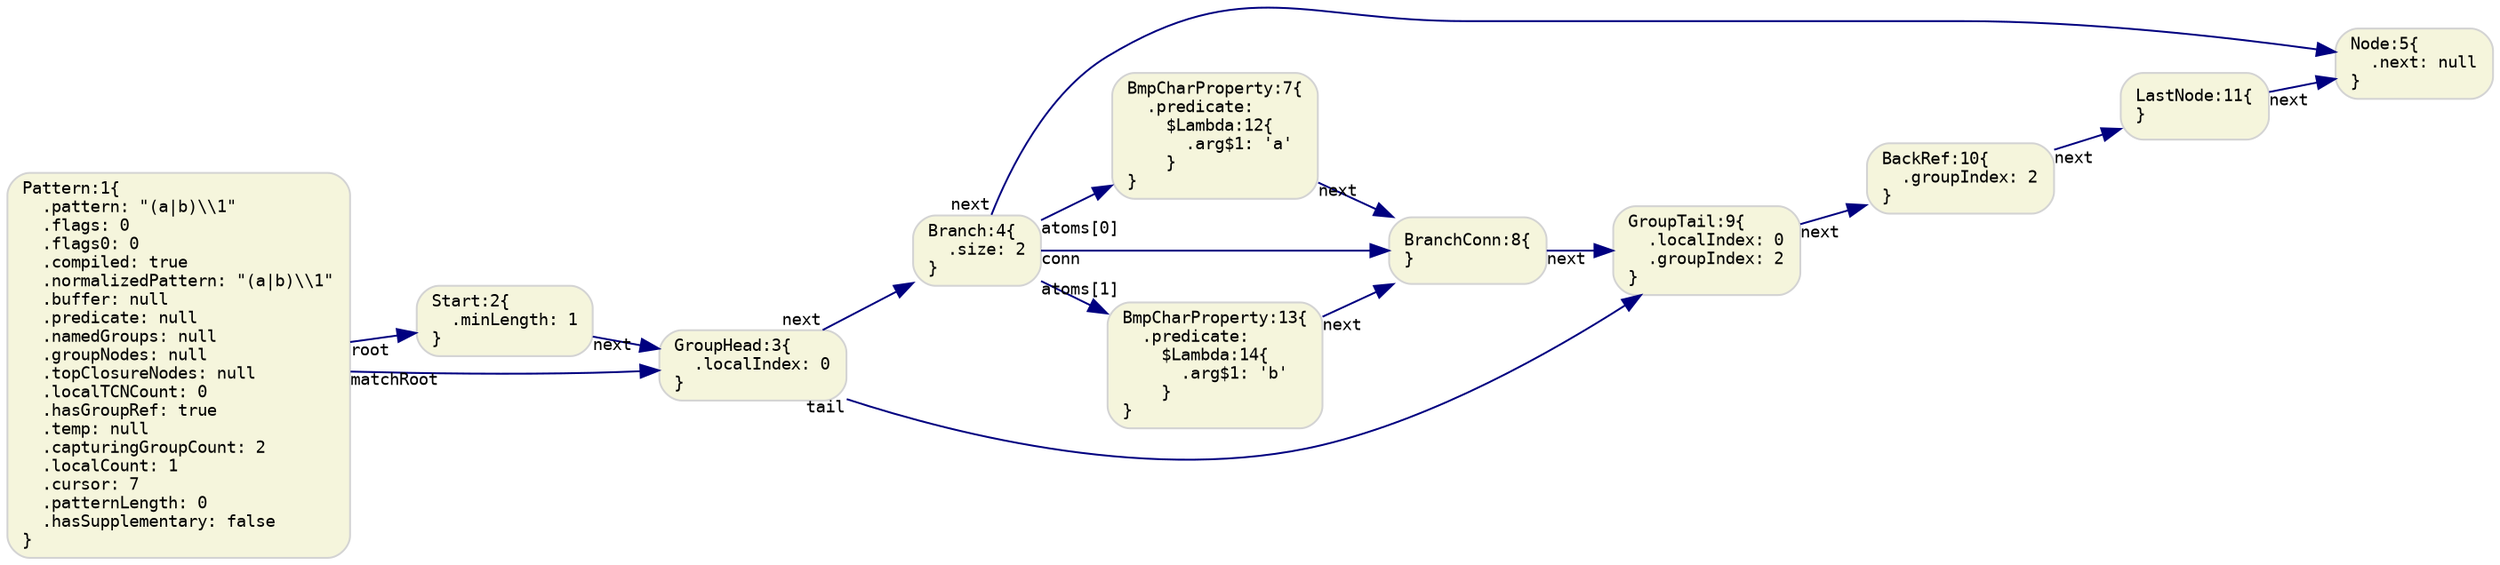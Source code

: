 digraph G {
  rankdir=LR;
  graph [fontname="Monospace", fontsize="11"]

  // default nodes
  node [fontname="Monospace", fontsize="9", shape="box", style="rounded,filled", color="LightGray", fillcolor="Beige"]
  1[ label="Pattern:1\{\l  .pattern: \"(a|b)\\\\1\"\l  .flags: 0\l  .flags0: 0\l  .compiled: true\l  .normalizedPattern: \"(a|b)\\\\1\"\l  .buffer: null\l  .predicate: null\l  .namedGroups: null\l  .groupNodes: null\l  .topClosureNodes: null\l  .localTCNCount: 0\l  .hasGroupRef: true\l  .temp: null\l  .capturingGroupCount: 2\l  .localCount: 1\l  .cursor: 7\l  .patternLength: 0\l  .hasSupplementary: false\l\}\l" ]
  2[ label="Start:2\{\l  .minLength: 1\l\}\l" ]
  3[ label="GroupHead:3\{\l  .localIndex: 0\l\}\l" ]
  4[ label="Branch:4\{\l  .size: 2\l\}\l" ]
  5[ label="Node:5\{\l  .next: null\l\}\l" ]
  7[ label="BmpCharProperty:7\{\l  .predicate:\l    $Lambda:12\{\l      .arg$1: 'a'\l    \}\l\}\l" ]
  8[ label="BranchConn:8\{\l\}\l" ]
  9[ label="GroupTail:9\{\l  .localIndex: 0\l  .groupIndex: 2\l\}\l" ]
  10[ label="BackRef:10\{\l  .groupIndex: 2\l\}\l" ]
  11[ label="LastNode:11\{\l\}\l" ]
  13[ label="BmpCharProperty:13\{\l  .predicate:\l    $Lambda:14\{\l      .arg$1: 'b'\l    \}\l\}\l" ]

  // default edges
  edge [fontname="Monospace", fontsize="9", color="Navy"]
  4 -> 5 [ label="",  taillabel="next" ]
  11 -> 5 [ label="",  taillabel="next" ]
  10 -> 11 [ label="",  taillabel="next" ]
  9 -> 10 [ label="",  taillabel="next" ]
  8 -> 9 [ label="",  taillabel="next" ]
  7 -> 8 [ label="",  taillabel="next" ]
  4 -> 7 [ label="",  taillabel="atoms[0]" ]
  13 -> 8 [ label="",  taillabel="next" ]
  4 -> 13 [ label="",  taillabel="atoms[1]" ]
  4 -> 8 [ label="",  taillabel="conn" ]
  3 -> 4 [ label="",  taillabel="next" ]
  3 -> 9 [ label="",  taillabel="tail" ]
  2 -> 3 [ label="",  taillabel="next" ]
  1 -> 2 [ label="",  taillabel="root" ]
  1 -> 3 [ label="",  taillabel="matchRoot" ]
}

